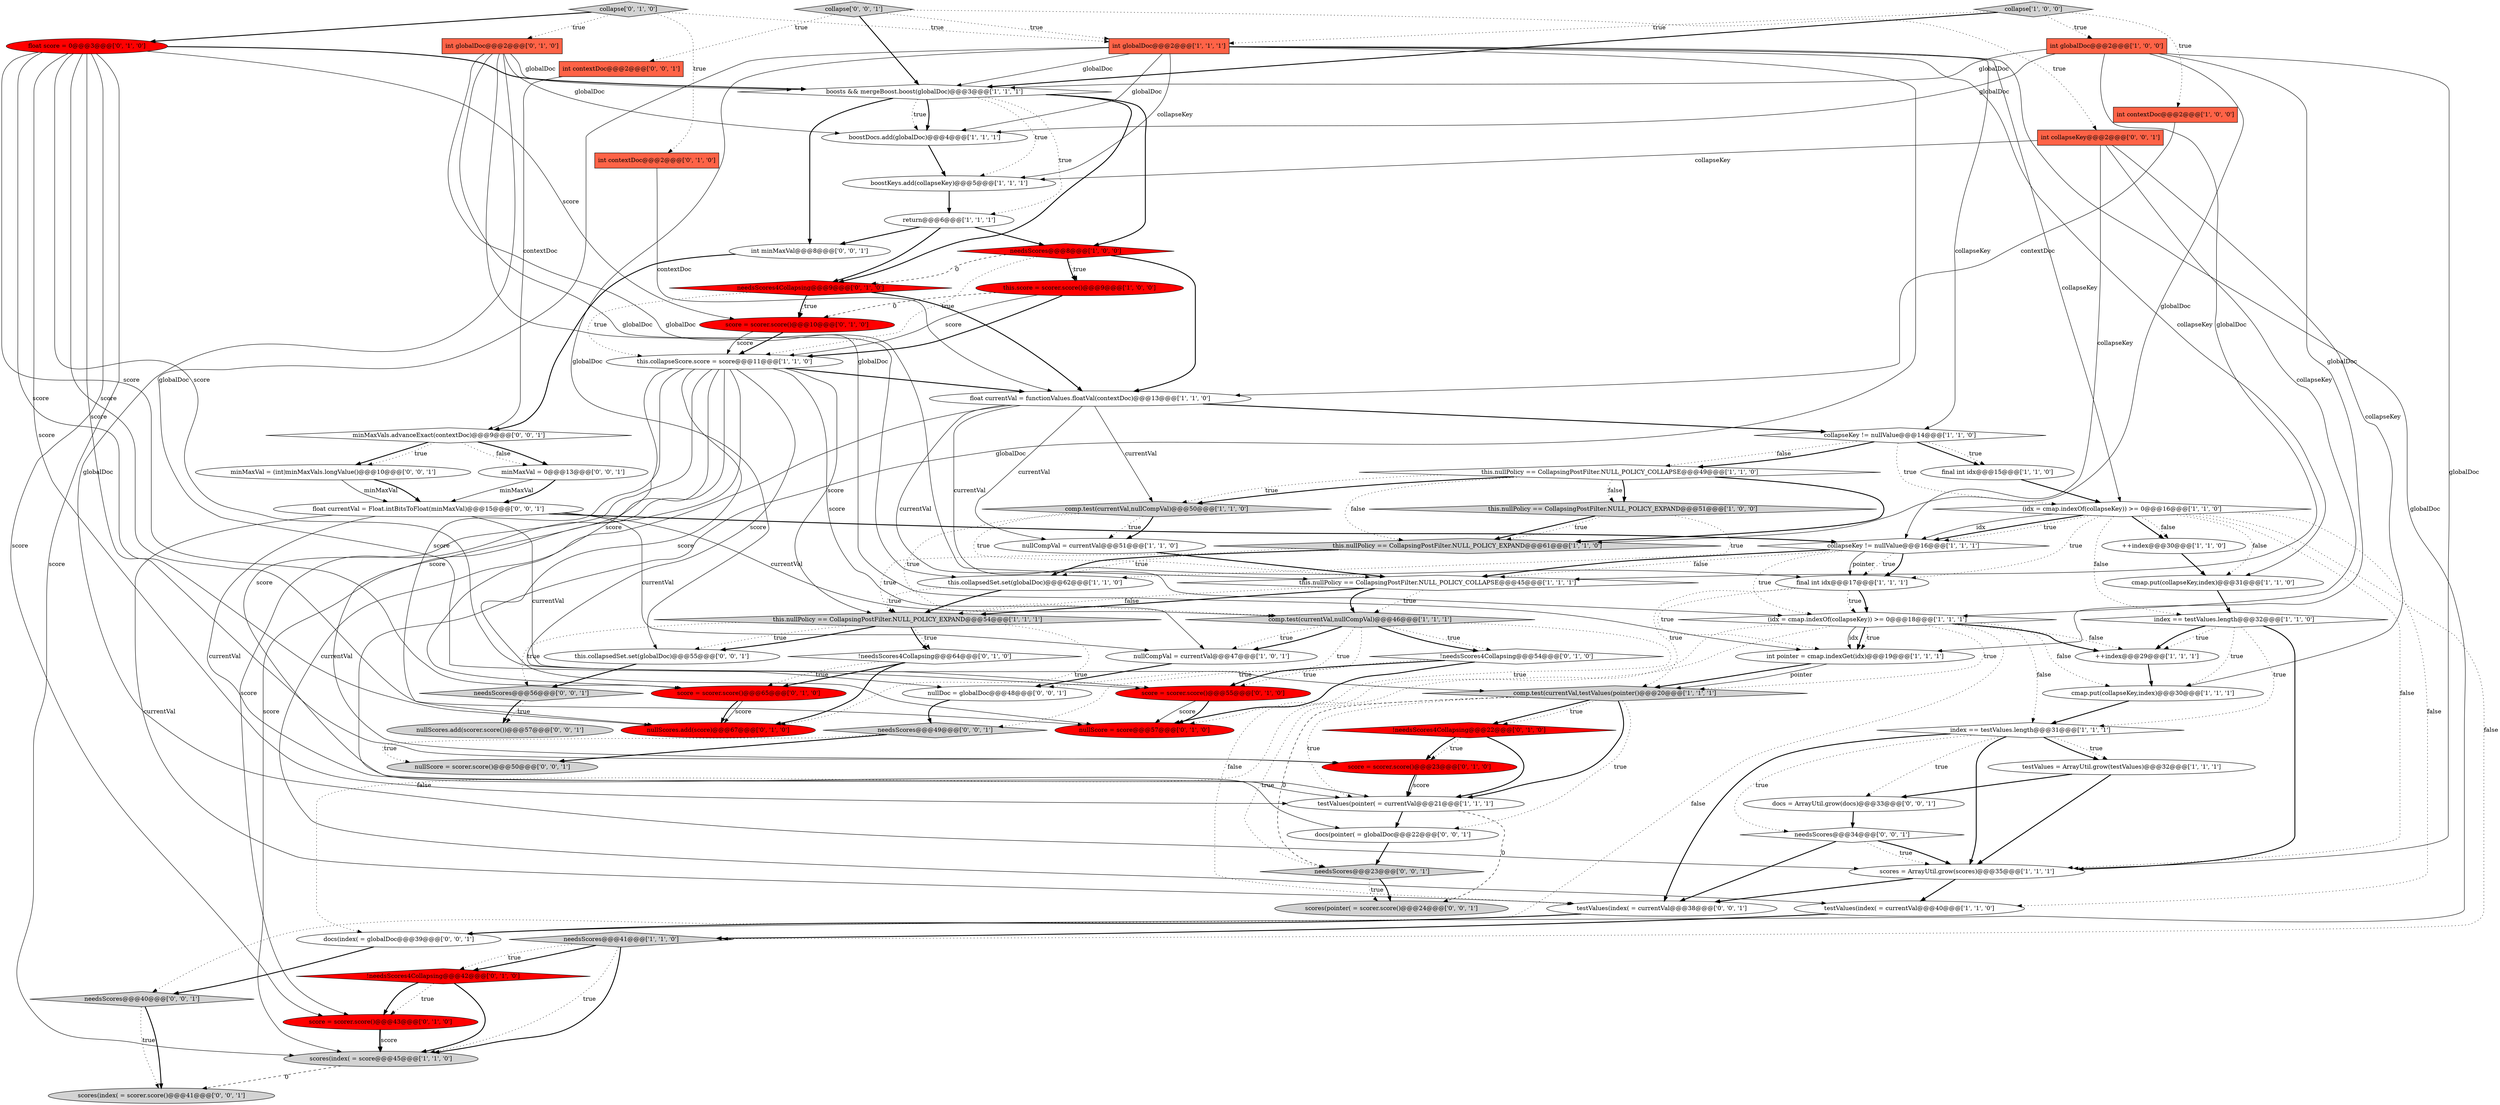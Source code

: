 digraph {
75 [style = filled, label = "minMaxVal = (int)minMaxVals.longValue()@@@10@@@['0', '0', '1']", fillcolor = white, shape = ellipse image = "AAA0AAABBB3BBB"];
45 [style = filled, label = "collapse['0', '1', '0']", fillcolor = lightgray, shape = diamond image = "AAA0AAABBB2BBB"];
65 [style = filled, label = "testValues(index( = currentVal@@@38@@@['0', '0', '1']", fillcolor = white, shape = ellipse image = "AAA0AAABBB3BBB"];
27 [style = filled, label = "testValues = ArrayUtil.grow(testValues)@@@32@@@['1', '1', '1']", fillcolor = white, shape = ellipse image = "AAA0AAABBB1BBB"];
33 [style = filled, label = "this.collapsedSet.set(globalDoc)@@@62@@@['1', '1', '0']", fillcolor = white, shape = ellipse image = "AAA0AAABBB1BBB"];
47 [style = filled, label = "!needsScores4Collapsing@@@64@@@['0', '1', '0']", fillcolor = white, shape = diamond image = "AAA0AAABBB2BBB"];
72 [style = filled, label = "minMaxVal = 0@@@13@@@['0', '0', '1']", fillcolor = white, shape = ellipse image = "AAA0AAABBB3BBB"];
4 [style = filled, label = "scores = ArrayUtil.grow(scores)@@@35@@@['1', '1', '1']", fillcolor = white, shape = ellipse image = "AAA0AAABBB1BBB"];
25 [style = filled, label = "nullCompVal = currentVal@@@51@@@['1', '1', '0']", fillcolor = white, shape = ellipse image = "AAA0AAABBB1BBB"];
22 [style = filled, label = "comp.test(currentVal,nullCompVal)@@@46@@@['1', '1', '1']", fillcolor = lightgray, shape = diamond image = "AAA0AAABBB1BBB"];
71 [style = filled, label = "needsScores@@@56@@@['0', '0', '1']", fillcolor = lightgray, shape = diamond image = "AAA0AAABBB3BBB"];
51 [style = filled, label = "!needsScores4Collapsing@@@22@@@['0', '1', '0']", fillcolor = red, shape = diamond image = "AAA1AAABBB2BBB"];
41 [style = filled, label = "boostKeys.add(collapseKey)@@@5@@@['1', '1', '1']", fillcolor = white, shape = ellipse image = "AAA0AAABBB1BBB"];
10 [style = filled, label = "index == testValues.length@@@32@@@['1', '1', '0']", fillcolor = white, shape = diamond image = "AAA0AAABBB1BBB"];
68 [style = filled, label = "docs(index( = globalDoc@@@39@@@['0', '0', '1']", fillcolor = white, shape = ellipse image = "AAA0AAABBB3BBB"];
14 [style = filled, label = "this.collapseScore.score = score@@@11@@@['1', '1', '0']", fillcolor = white, shape = ellipse image = "AAA0AAABBB1BBB"];
50 [style = filled, label = "!needsScores4Collapsing@@@42@@@['0', '1', '0']", fillcolor = red, shape = diamond image = "AAA1AAABBB2BBB"];
16 [style = filled, label = "collapse['1', '0', '0']", fillcolor = lightgray, shape = diamond image = "AAA0AAABBB1BBB"];
52 [style = filled, label = "score = scorer.score()@@@10@@@['0', '1', '0']", fillcolor = red, shape = ellipse image = "AAA1AAABBB2BBB"];
73 [style = filled, label = "needsScores@@@49@@@['0', '0', '1']", fillcolor = lightgray, shape = diamond image = "AAA0AAABBB3BBB"];
76 [style = filled, label = "docs = ArrayUtil.grow(docs)@@@33@@@['0', '0', '1']", fillcolor = white, shape = ellipse image = "AAA0AAABBB3BBB"];
78 [style = filled, label = "scores(index( = scorer.score()@@@41@@@['0', '0', '1']", fillcolor = lightgray, shape = ellipse image = "AAA0AAABBB3BBB"];
69 [style = filled, label = "int minMaxVal@@@8@@@['0', '0', '1']", fillcolor = white, shape = ellipse image = "AAA0AAABBB3BBB"];
6 [style = filled, label = "int globalDoc@@@2@@@['1', '0', '0']", fillcolor = tomato, shape = box image = "AAA0AAABBB1BBB"];
58 [style = filled, label = "docs(pointer( = globalDoc@@@22@@@['0', '0', '1']", fillcolor = white, shape = ellipse image = "AAA0AAABBB3BBB"];
80 [style = filled, label = "int contextDoc@@@2@@@['0', '0', '1']", fillcolor = tomato, shape = box image = "AAA0AAABBB3BBB"];
29 [style = filled, label = "comp.test(currentVal,testValues(pointer()@@@20@@@['1', '1', '1']", fillcolor = lightgray, shape = diamond image = "AAA0AAABBB1BBB"];
15 [style = filled, label = "cmap.put(collapseKey,index)@@@30@@@['1', '1', '1']", fillcolor = white, shape = ellipse image = "AAA0AAABBB1BBB"];
64 [style = filled, label = "scores(pointer( = scorer.score()@@@24@@@['0', '0', '1']", fillcolor = lightgray, shape = ellipse image = "AAA0AAABBB3BBB"];
43 [style = filled, label = "score = scorer.score()@@@65@@@['0', '1', '0']", fillcolor = red, shape = ellipse image = "AAA1AAABBB2BBB"];
2 [style = filled, label = "needsScores@@@8@@@['1', '0', '0']", fillcolor = red, shape = diamond image = "AAA1AAABBB1BBB"];
31 [style = filled, label = "(idx = cmap.indexOf(collapseKey)) >= 0@@@16@@@['1', '1', '0']", fillcolor = white, shape = diamond image = "AAA0AAABBB1BBB"];
54 [style = filled, label = "float score = 0@@@3@@@['0', '1', '0']", fillcolor = red, shape = ellipse image = "AAA1AAABBB2BBB"];
3 [style = filled, label = "int contextDoc@@@2@@@['1', '0', '0']", fillcolor = tomato, shape = box image = "AAA0AAABBB1BBB"];
21 [style = filled, label = "int globalDoc@@@2@@@['1', '1', '1']", fillcolor = tomato, shape = box image = "AAA0AAABBB1BBB"];
7 [style = filled, label = "nullCompVal = currentVal@@@47@@@['1', '0', '1']", fillcolor = white, shape = ellipse image = "AAA0AAABBB1BBB"];
67 [style = filled, label = "needsScores@@@40@@@['0', '0', '1']", fillcolor = lightgray, shape = diamond image = "AAA0AAABBB3BBB"];
32 [style = filled, label = "this.nullPolicy == CollapsingPostFilter.NULL_POLICY_EXPAND@@@51@@@['1', '0', '0']", fillcolor = lightgray, shape = diamond image = "AAA0AAABBB1BBB"];
38 [style = filled, label = "cmap.put(collapseKey,index)@@@31@@@['1', '1', '0']", fillcolor = white, shape = ellipse image = "AAA0AAABBB1BBB"];
26 [style = filled, label = "this.nullPolicy == CollapsingPostFilter.NULL_POLICY_EXPAND@@@61@@@['1', '1', '0']", fillcolor = lightgray, shape = diamond image = "AAA0AAABBB1BBB"];
34 [style = filled, label = "int pointer = cmap.indexGet(idx)@@@19@@@['1', '1', '1']", fillcolor = white, shape = ellipse image = "AAA0AAABBB1BBB"];
28 [style = filled, label = "this.nullPolicy == CollapsingPostFilter.NULL_POLICY_EXPAND@@@54@@@['1', '1', '1']", fillcolor = lightgray, shape = diamond image = "AAA0AAABBB1BBB"];
46 [style = filled, label = "int contextDoc@@@2@@@['0', '1', '0']", fillcolor = tomato, shape = box image = "AAA0AAABBB2BBB"];
59 [style = filled, label = "needsScores@@@34@@@['0', '0', '1']", fillcolor = white, shape = diamond image = "AAA0AAABBB3BBB"];
53 [style = filled, label = "nullScore = score@@@57@@@['0', '1', '0']", fillcolor = red, shape = ellipse image = "AAA1AAABBB2BBB"];
60 [style = filled, label = "int collapseKey@@@2@@@['0', '0', '1']", fillcolor = tomato, shape = box image = "AAA0AAABBB3BBB"];
19 [style = filled, label = "this.score = scorer.score()@@@9@@@['1', '0', '0']", fillcolor = red, shape = ellipse image = "AAA1AAABBB1BBB"];
24 [style = filled, label = "scores(index( = score@@@45@@@['1', '1', '0']", fillcolor = lightgray, shape = ellipse image = "AAA0AAABBB1BBB"];
13 [style = filled, label = "final int idx@@@15@@@['1', '1', '0']", fillcolor = white, shape = ellipse image = "AAA0AAABBB1BBB"];
42 [style = filled, label = "!needsScores4Collapsing@@@54@@@['0', '1', '0']", fillcolor = white, shape = diamond image = "AAA0AAABBB2BBB"];
48 [style = filled, label = "score = scorer.score()@@@43@@@['0', '1', '0']", fillcolor = red, shape = ellipse image = "AAA1AAABBB2BBB"];
66 [style = filled, label = "nullScores.add(scorer.score())@@@57@@@['0', '0', '1']", fillcolor = lightgray, shape = ellipse image = "AAA0AAABBB3BBB"];
17 [style = filled, label = "needsScores@@@41@@@['1', '1', '0']", fillcolor = lightgray, shape = diamond image = "AAA0AAABBB1BBB"];
70 [style = filled, label = "float currentVal = Float.intBitsToFloat(minMaxVal)@@@15@@@['0', '0', '1']", fillcolor = white, shape = ellipse image = "AAA0AAABBB3BBB"];
74 [style = filled, label = "nullDoc = globalDoc@@@48@@@['0', '0', '1']", fillcolor = white, shape = ellipse image = "AAA0AAABBB3BBB"];
37 [style = filled, label = "this.nullPolicy == CollapsingPostFilter.NULL_POLICY_COLLAPSE@@@49@@@['1', '1', '0']", fillcolor = white, shape = diamond image = "AAA0AAABBB1BBB"];
79 [style = filled, label = "needsScores@@@23@@@['0', '0', '1']", fillcolor = lightgray, shape = diamond image = "AAA0AAABBB3BBB"];
39 [style = filled, label = "comp.test(currentVal,nullCompVal)@@@50@@@['1', '1', '0']", fillcolor = lightgray, shape = diamond image = "AAA0AAABBB1BBB"];
8 [style = filled, label = "(idx = cmap.indexOf(collapseKey)) >= 0@@@18@@@['1', '1', '1']", fillcolor = white, shape = diamond image = "AAA0AAABBB1BBB"];
55 [style = filled, label = "score = scorer.score()@@@55@@@['0', '1', '0']", fillcolor = red, shape = ellipse image = "AAA1AAABBB2BBB"];
11 [style = filled, label = "this.nullPolicy == CollapsingPostFilter.NULL_POLICY_COLLAPSE@@@45@@@['1', '1', '1']", fillcolor = white, shape = diamond image = "AAA0AAABBB1BBB"];
62 [style = filled, label = "this.collapsedSet.set(globalDoc)@@@55@@@['0', '0', '1']", fillcolor = white, shape = ellipse image = "AAA0AAABBB3BBB"];
1 [style = filled, label = "boostDocs.add(globalDoc)@@@4@@@['1', '1', '1']", fillcolor = white, shape = ellipse image = "AAA0AAABBB1BBB"];
56 [style = filled, label = "nullScores.add(score)@@@67@@@['0', '1', '0']", fillcolor = red, shape = ellipse image = "AAA1AAABBB2BBB"];
12 [style = filled, label = "return@@@6@@@['1', '1', '1']", fillcolor = white, shape = ellipse image = "AAA0AAABBB1BBB"];
35 [style = filled, label = "testValues(pointer( = currentVal@@@21@@@['1', '1', '1']", fillcolor = white, shape = ellipse image = "AAA0AAABBB1BBB"];
23 [style = filled, label = "float currentVal = functionValues.floatVal(contextDoc)@@@13@@@['1', '1', '0']", fillcolor = white, shape = ellipse image = "AAA0AAABBB1BBB"];
40 [style = filled, label = "collapseKey != nullValue@@@16@@@['1', '1', '1']", fillcolor = white, shape = diamond image = "AAA0AAABBB1BBB"];
63 [style = filled, label = "nullScore = scorer.score()@@@50@@@['0', '0', '1']", fillcolor = lightgray, shape = ellipse image = "AAA0AAABBB3BBB"];
36 [style = filled, label = "index == testValues.length@@@31@@@['1', '1', '1']", fillcolor = white, shape = diamond image = "AAA0AAABBB1BBB"];
9 [style = filled, label = "++index@@@30@@@['1', '1', '0']", fillcolor = white, shape = ellipse image = "AAA0AAABBB1BBB"];
57 [style = filled, label = "needsScores4Collapsing@@@9@@@['0', '1', '0']", fillcolor = red, shape = diamond image = "AAA1AAABBB2BBB"];
0 [style = filled, label = "testValues(index( = currentVal@@@40@@@['1', '1', '0']", fillcolor = white, shape = ellipse image = "AAA0AAABBB1BBB"];
20 [style = filled, label = "final int idx@@@17@@@['1', '1', '1']", fillcolor = white, shape = ellipse image = "AAA0AAABBB1BBB"];
44 [style = filled, label = "score = scorer.score()@@@23@@@['0', '1', '0']", fillcolor = red, shape = ellipse image = "AAA1AAABBB2BBB"];
18 [style = filled, label = "boosts && mergeBoost.boost(globalDoc)@@@3@@@['1', '1', '1']", fillcolor = white, shape = diamond image = "AAA0AAABBB1BBB"];
77 [style = filled, label = "minMaxVals.advanceExact(contextDoc)@@@9@@@['0', '0', '1']", fillcolor = white, shape = diamond image = "AAA0AAABBB3BBB"];
5 [style = filled, label = "++index@@@29@@@['1', '1', '1']", fillcolor = white, shape = ellipse image = "AAA0AAABBB1BBB"];
61 [style = filled, label = "collapse['0', '0', '1']", fillcolor = lightgray, shape = diamond image = "AAA0AAABBB3BBB"];
30 [style = filled, label = "collapseKey != nullValue@@@14@@@['1', '1', '0']", fillcolor = white, shape = diamond image = "AAA0AAABBB1BBB"];
49 [style = filled, label = "int globalDoc@@@2@@@['0', '1', '0']", fillcolor = tomato, shape = box image = "AAA0AAABBB2BBB"];
6->11 [style = solid, label="globalDoc"];
14->56 [style = solid, label="score"];
8->36 [style = dotted, label="false"];
3->23 [style = solid, label="contextDoc"];
59->4 [style = dotted, label="true"];
39->22 [style = dotted, label="true"];
30->13 [style = bold, label=""];
14->43 [style = solid, label="score"];
55->53 [style = solid, label="score"];
21->41 [style = solid, label="collapseKey"];
31->9 [style = bold, label=""];
70->65 [style = solid, label="currentVal"];
57->52 [style = dotted, label="true"];
60->8 [style = solid, label="collapseKey"];
44->35 [style = bold, label=""];
39->11 [style = dotted, label="true"];
33->28 [style = dotted, label="true"];
73->63 [style = dotted, label="true"];
77->72 [style = dotted, label="false"];
28->62 [style = bold, label=""];
5->15 [style = bold, label=""];
21->74 [style = solid, label="globalDoc"];
40->20 [style = bold, label=""];
40->20 [style = solid, label="pointer"];
23->8 [style = solid, label="currentVal"];
49->4 [style = solid, label="globalDoc"];
54->52 [style = solid, label="score"];
21->1 [style = solid, label="globalDoc"];
17->50 [style = dotted, label="true"];
14->55 [style = solid, label="score"];
2->23 [style = bold, label=""];
12->2 [style = bold, label=""];
7->74 [style = bold, label=""];
40->11 [style = bold, label=""];
22->74 [style = dotted, label="true"];
52->14 [style = bold, label=""];
22->42 [style = dotted, label="true"];
50->48 [style = dotted, label="true"];
60->15 [style = solid, label="collapseKey"];
26->28 [style = dotted, label="true"];
65->68 [style = bold, label=""];
37->32 [style = bold, label=""];
31->40 [style = bold, label=""];
46->23 [style = solid, label="contextDoc"];
35->64 [style = dashed, label="0"];
31->10 [style = dotted, label="false"];
13->31 [style = bold, label=""];
27->76 [style = bold, label=""];
9->38 [style = bold, label=""];
28->62 [style = dotted, label="true"];
20->34 [style = dotted, label="true"];
48->24 [style = bold, label=""];
29->51 [style = bold, label=""];
37->32 [style = dotted, label="false"];
22->73 [style = dotted, label="true"];
8->34 [style = bold, label=""];
11->28 [style = bold, label=""];
11->28 [style = dotted, label="false"];
23->30 [style = bold, label=""];
1->41 [style = bold, label=""];
23->20 [style = solid, label="currentVal"];
39->25 [style = dotted, label="true"];
37->26 [style = bold, label=""];
31->40 [style = dotted, label="true"];
0->17 [style = bold, label=""];
33->28 [style = bold, label=""];
8->15 [style = dotted, label="false"];
22->7 [style = dotted, label="true"];
31->4 [style = dotted, label="false"];
36->4 [style = bold, label=""];
34->29 [style = solid, label="pointer"];
8->65 [style = dotted, label="false"];
61->60 [style = dotted, label="true"];
51->44 [style = bold, label=""];
77->75 [style = bold, label=""];
59->4 [style = bold, label=""];
19->52 [style = dashed, label="0"];
23->39 [style = solid, label="currentVal"];
40->8 [style = dotted, label="true"];
47->43 [style = bold, label=""];
76->59 [style = bold, label=""];
69->77 [style = bold, label=""];
23->25 [style = solid, label="currentVal"];
4->65 [style = bold, label=""];
40->20 [style = dotted, label="true"];
80->77 [style = solid, label="contextDoc"];
51->35 [style = bold, label=""];
32->26 [style = bold, label=""];
8->67 [style = dotted, label="false"];
8->34 [style = dotted, label="true"];
49->33 [style = solid, label="globalDoc"];
60->40 [style = solid, label="collapseKey"];
40->11 [style = dotted, label="false"];
61->21 [style = dotted, label="true"];
4->0 [style = bold, label=""];
22->53 [style = dotted, label="true"];
22->7 [style = bold, label=""];
58->79 [style = bold, label=""];
45->49 [style = dotted, label="true"];
47->43 [style = dotted, label="true"];
24->78 [style = dashed, label="0"];
30->37 [style = dotted, label="false"];
48->24 [style = solid, label="score"];
21->31 [style = solid, label="collapseKey"];
57->23 [style = bold, label=""];
67->78 [style = dotted, label="true"];
20->8 [style = bold, label=""];
54->53 [style = solid, label="score"];
18->1 [style = bold, label=""];
72->70 [style = solid, label="minMaxVal"];
61->18 [style = bold, label=""];
14->7 [style = solid, label="score"];
21->58 [style = solid, label="globalDoc"];
70->35 [style = solid, label="currentVal"];
70->29 [style = solid, label="currentVal"];
18->41 [style = dotted, label="true"];
16->21 [style = dotted, label="true"];
8->29 [style = dotted, label="true"];
29->35 [style = bold, label=""];
54->55 [style = solid, label="score"];
39->25 [style = bold, label=""];
70->40 [style = bold, label=""];
6->1 [style = solid, label="globalDoc"];
14->35 [style = solid, label="score"];
2->19 [style = dotted, label="true"];
60->41 [style = solid, label="collapseKey"];
15->36 [style = bold, label=""];
52->14 [style = solid, label="score"];
71->66 [style = dotted, label="true"];
22->42 [style = bold, label=""];
34->29 [style = bold, label=""];
73->63 [style = bold, label=""];
16->18 [style = bold, label=""];
26->33 [style = dotted, label="true"];
21->68 [style = solid, label="globalDoc"];
6->4 [style = solid, label="globalDoc"];
54->24 [style = solid, label="score"];
47->56 [style = bold, label=""];
45->46 [style = dotted, label="true"];
8->68 [style = dotted, label="false"];
28->47 [style = bold, label=""];
49->34 [style = solid, label="globalDoc"];
18->1 [style = dotted, label="true"];
59->65 [style = bold, label=""];
29->79 [style = dashed, label="0"];
21->18 [style = solid, label="globalDoc"];
54->44 [style = solid, label="score"];
67->78 [style = bold, label=""];
14->48 [style = solid, label="score"];
50->48 [style = bold, label=""];
42->55 [style = bold, label=""];
70->7 [style = solid, label="currentVal"];
37->26 [style = dotted, label="false"];
32->33 [style = dotted, label="true"];
18->69 [style = bold, label=""];
6->34 [style = solid, label="globalDoc"];
12->69 [style = bold, label=""];
54->56 [style = solid, label="score"];
14->53 [style = solid, label="score"];
21->38 [style = solid, label="collapseKey"];
17->50 [style = bold, label=""];
30->13 [style = dotted, label="true"];
19->14 [style = bold, label=""];
14->23 [style = bold, label=""];
10->5 [style = bold, label=""];
23->0 [style = solid, label="currentVal"];
49->18 [style = solid, label="globalDoc"];
18->57 [style = bold, label=""];
21->62 [style = solid, label="globalDoc"];
70->22 [style = solid, label="currentVal"];
35->58 [style = bold, label=""];
11->22 [style = bold, label=""];
75->70 [style = solid, label="minMaxVal"];
2->14 [style = dotted, label="true"];
8->5 [style = dotted, label="false"];
41->12 [style = bold, label=""];
29->51 [style = dotted, label="true"];
28->56 [style = dotted, label="true"];
71->66 [style = bold, label=""];
6->26 [style = solid, label="globalDoc"];
14->44 [style = solid, label="score"];
30->31 [style = dotted, label="true"];
6->18 [style = solid, label="globalDoc"];
17->24 [style = dotted, label="true"];
37->39 [style = bold, label=""];
50->24 [style = bold, label=""];
28->71 [style = dotted, label="true"];
75->70 [style = bold, label=""];
29->58 [style = dotted, label="true"];
36->76 [style = dotted, label="true"];
2->19 [style = bold, label=""];
36->27 [style = dotted, label="true"];
42->55 [style = dotted, label="true"];
28->47 [style = dotted, label="true"];
54->35 [style = solid, label="score"];
68->67 [style = bold, label=""];
38->10 [style = bold, label=""];
2->57 [style = dashed, label="0"];
21->30 [style = solid, label="collapseKey"];
72->70 [style = bold, label=""];
20->8 [style = dotted, label="true"];
57->14 [style = dotted, label="true"];
14->28 [style = solid, label="score"];
19->14 [style = solid, label="score"];
12->57 [style = bold, label=""];
74->73 [style = bold, label=""];
31->40 [style = solid, label="idx"];
8->34 [style = solid, label="idx"];
14->24 [style = solid, label="score"];
54->48 [style = solid, label="score"];
30->37 [style = bold, label=""];
77->72 [style = bold, label=""];
18->2 [style = bold, label=""];
10->5 [style = dotted, label="true"];
31->20 [style = dotted, label="true"];
11->22 [style = dotted, label="true"];
16->3 [style = dotted, label="true"];
31->38 [style = dotted, label="false"];
31->9 [style = dotted, label="false"];
57->52 [style = bold, label=""];
10->15 [style = dotted, label="true"];
45->54 [style = bold, label=""];
31->0 [style = dotted, label="false"];
10->36 [style = dotted, label="true"];
27->4 [style = bold, label=""];
43->56 [style = solid, label="score"];
17->24 [style = bold, label=""];
18->12 [style = dotted, label="true"];
61->80 [style = dotted, label="true"];
77->75 [style = dotted, label="true"];
54->18 [style = bold, label=""];
36->27 [style = bold, label=""];
54->43 [style = solid, label="score"];
8->5 [style = bold, label=""];
79->64 [style = bold, label=""];
20->29 [style = dotted, label="true"];
62->71 [style = bold, label=""];
25->11 [style = bold, label=""];
37->39 [style = dotted, label="true"];
55->53 [style = bold, label=""];
79->64 [style = dotted, label="true"];
10->4 [style = bold, label=""];
32->26 [style = dotted, label="true"];
45->21 [style = dotted, label="true"];
36->59 [style = dotted, label="true"];
51->44 [style = dotted, label="true"];
49->1 [style = solid, label="globalDoc"];
36->65 [style = bold, label=""];
26->33 [style = bold, label=""];
49->11 [style = solid, label="globalDoc"];
29->79 [style = dotted, label="true"];
31->17 [style = dotted, label="false"];
29->35 [style = dotted, label="true"];
42->53 [style = bold, label=""];
43->56 [style = bold, label=""];
44->35 [style = solid, label="score"];
16->6 [style = dotted, label="true"];
}
